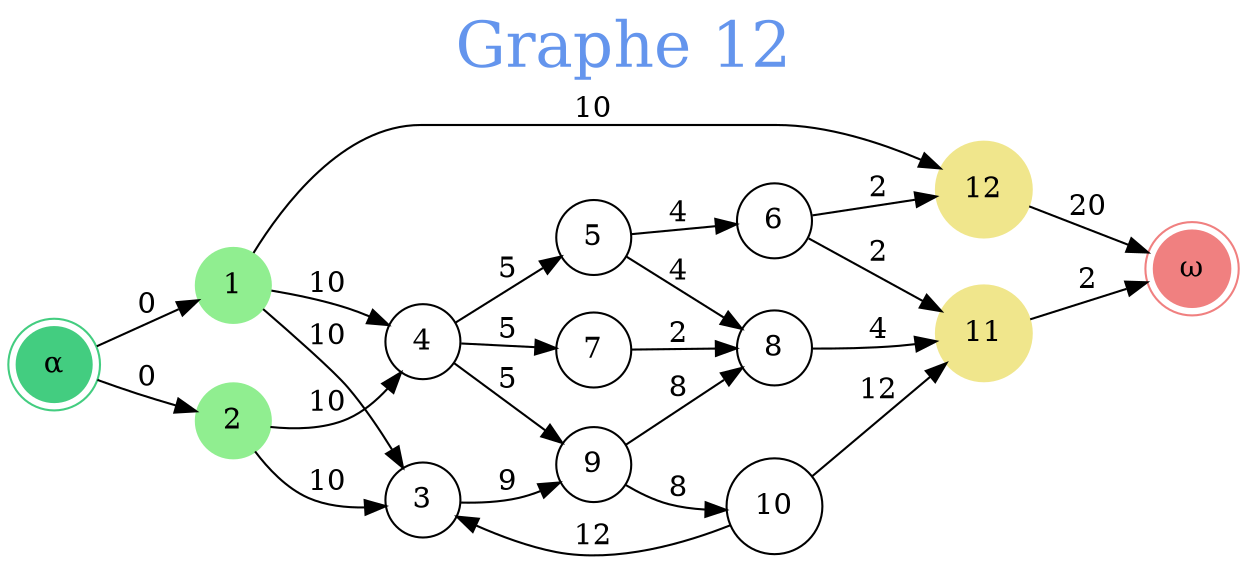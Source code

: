 // Graphe 12
digraph {
	rankdir=LR
	graph [fontcolor=cornflowerblue fontsize=30 label="Graphe 12" labelloc=t]
	0 [label="α" color=seagreen3 shape=doublecircle style=filled]
	1 [label=1 color=lightgreen shape=circle style=filled]
	2 [label=2 color=lightgreen shape=circle style=filled]
	3 [label=3 shape=circle]
	4 [label=4 shape=circle]
	5 [label=5 shape=circle]
	6 [label=6 shape=circle]
	7 [label=7 shape=circle]
	8 [label=8 shape=circle]
	9 [label=9 shape=circle]
	10 [label=10 shape=circle]
	11 [label=11 color=khaki shape=circle style=filled]
	12 [label=12 color=khaki shape=circle style=filled]
	13 [label="ω" color=lightcoral shape=doublecircle style=filled]
	0 -> 1 [label=0]
	0 -> 2 [label=0]
	1 -> 3 [label=10]
	1 -> 4 [label=10]
	1 -> 12 [label=10]
	2 -> 3 [label=10]
	2 -> 4 [label=10]
	3 -> 9 [label=9]
	4 -> 5 [label=5]
	4 -> 7 [label=5]
	4 -> 9 [label=5]
	5 -> 6 [label=4]
	5 -> 8 [label=4]
	6 -> 11 [label=2]
	6 -> 12 [label=2]
	7 -> 8 [label=2]
	8 -> 11 [label=4]
	9 -> 8 [label=8]
	9 -> 10 [label=8]
	10 -> 3 [label=12]
	10 -> 11 [label=12]
	11 -> 13 [label=2]
	12 -> 13 [label=20]
}

